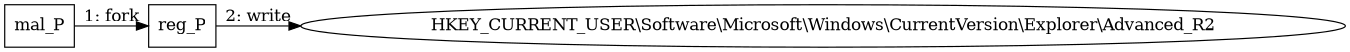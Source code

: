 digraph T1112 {
rankdir="LR"
size="9"
fixedsize="false"
splines="true"
nodesep=0.3
ranksep=0
fontsize=10
overlap="scalexy"
engine= "neato"
	"mal_P" [node_type=Process shape=box]
	"reg_P" [node_type=Process shape=box]
	"mal_P" -> "reg_P" [label="1: fork"]
	"reg_P" -> "HKEY_CURRENT_USER\\Software\\Microsoft\\Windows\\CurrentVersion\\Explorer\\Advanced_R2" [label="2: write"]
}
